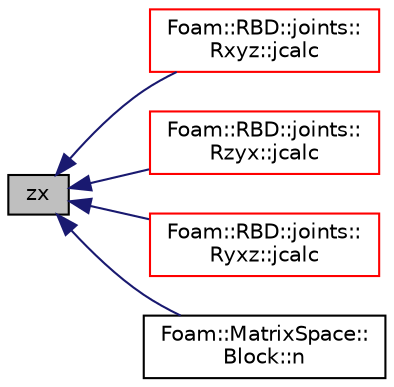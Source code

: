 digraph "zx"
{
  bgcolor="transparent";
  edge [fontname="Helvetica",fontsize="10",labelfontname="Helvetica",labelfontsize="10"];
  node [fontname="Helvetica",fontsize="10",shape=record];
  rankdir="LR";
  Node70 [label="zx",height=0.2,width=0.4,color="black", fillcolor="grey75", style="filled", fontcolor="black"];
  Node70 -> Node71 [dir="back",color="midnightblue",fontsize="10",style="solid",fontname="Helvetica"];
  Node71 [label="Foam::RBD::joints::\lRxyz::jcalc",height=0.2,width=0.4,color="red",URL="$a30409.html#a704cdcfe650b6acc214d0e74870900e9",tooltip="Update the model state for this joint. "];
  Node70 -> Node73 [dir="back",color="midnightblue",fontsize="10",style="solid",fontname="Helvetica"];
  Node73 [label="Foam::RBD::joints::\lRzyx::jcalc",height=0.2,width=0.4,color="red",URL="$a30425.html#a704cdcfe650b6acc214d0e74870900e9",tooltip="Update the model state for this joint. "];
  Node70 -> Node75 [dir="back",color="midnightblue",fontsize="10",style="solid",fontname="Helvetica"];
  Node75 [label="Foam::RBD::joints::\lRyxz::jcalc",height=0.2,width=0.4,color="red",URL="$a30417.html#a704cdcfe650b6acc214d0e74870900e9",tooltip="Update the model state for this joint. "];
  Node70 -> Node77 [dir="back",color="midnightblue",fontsize="10",style="solid",fontname="Helvetica"];
  Node77 [label="Foam::MatrixSpace::\lBlock::n",height=0.2,width=0.4,color="black",URL="$a28925.html#a4fc34aace053a3fa25b880653b83fafa",tooltip="Return the number of columns in the block. "];
}
